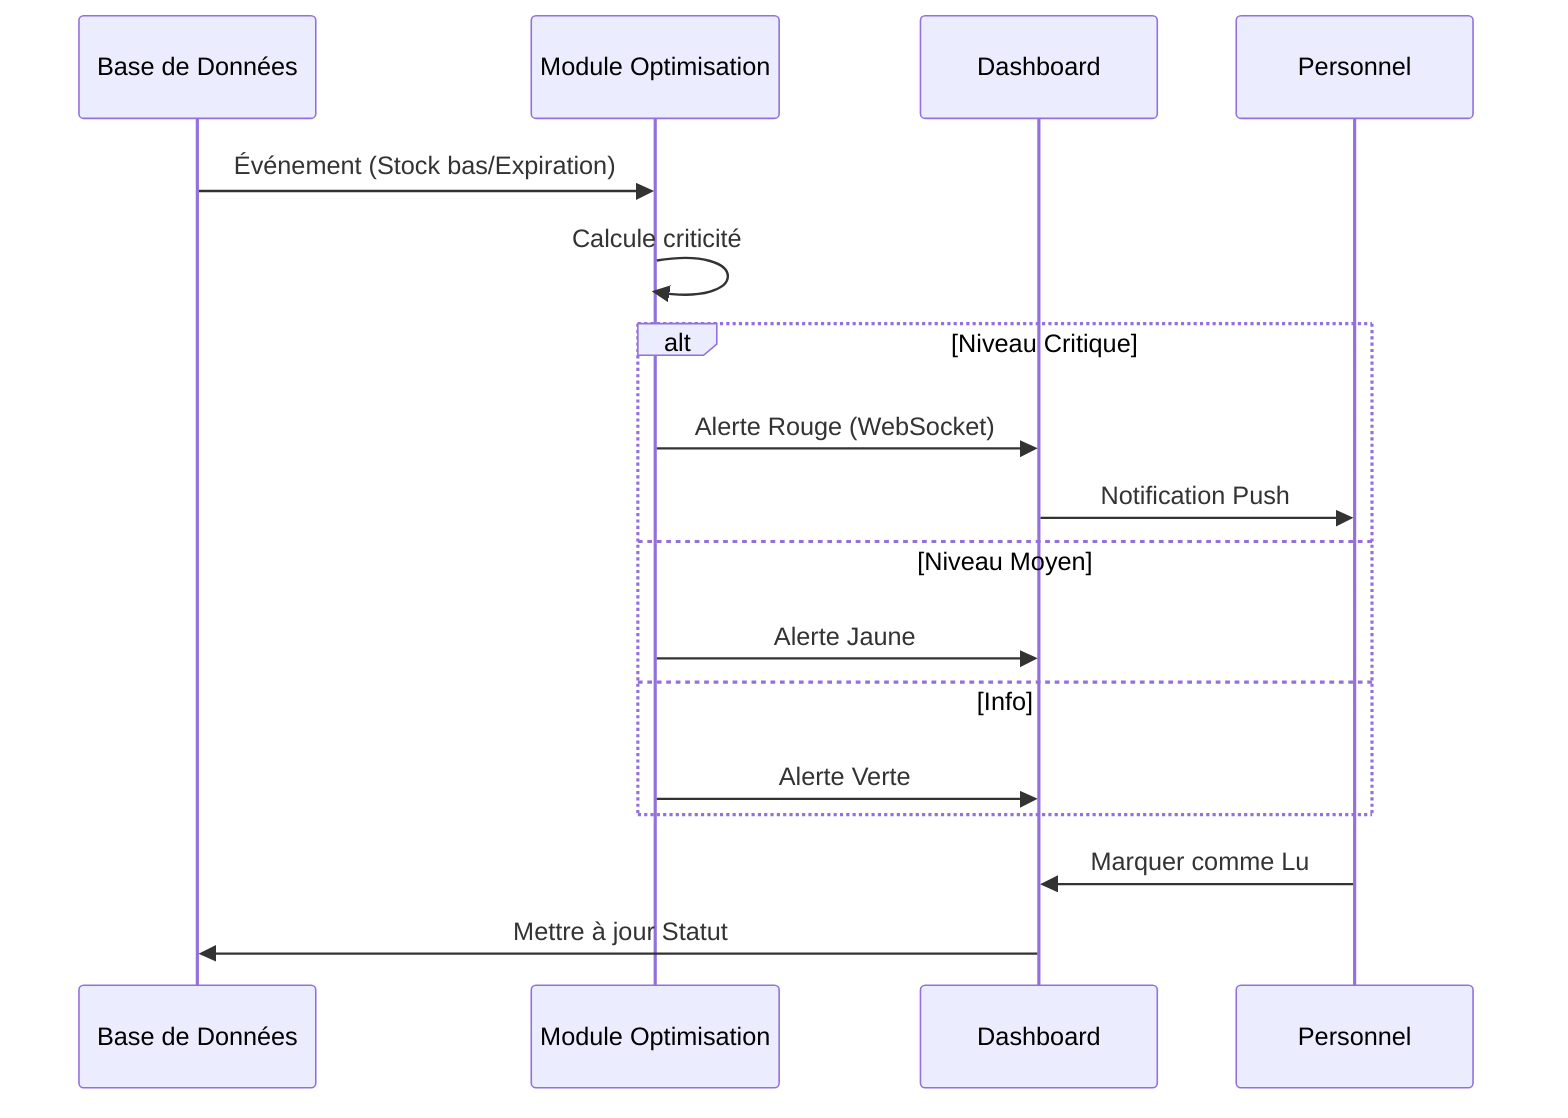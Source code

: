 sequenceDiagram
    participant BD as Base de Données
    participant M4 as Module Optimisation
    participant Front as Dashboard
    participant User as Personnel

    BD->>M4: Événement (Stock bas/Expiration)
    M4->>M4: Calcule criticité
    alt Niveau Critique
        M4->>Front: Alerte Rouge (WebSocket)
        Front->>User: Notification Push
    else Niveau Moyen
        M4->>Front: Alerte Jaune
    else Info
        M4->>Front: Alerte Verte
    end
    User->>Front: Marquer comme Lu
    Front->>BD: Mettre à jour Statut